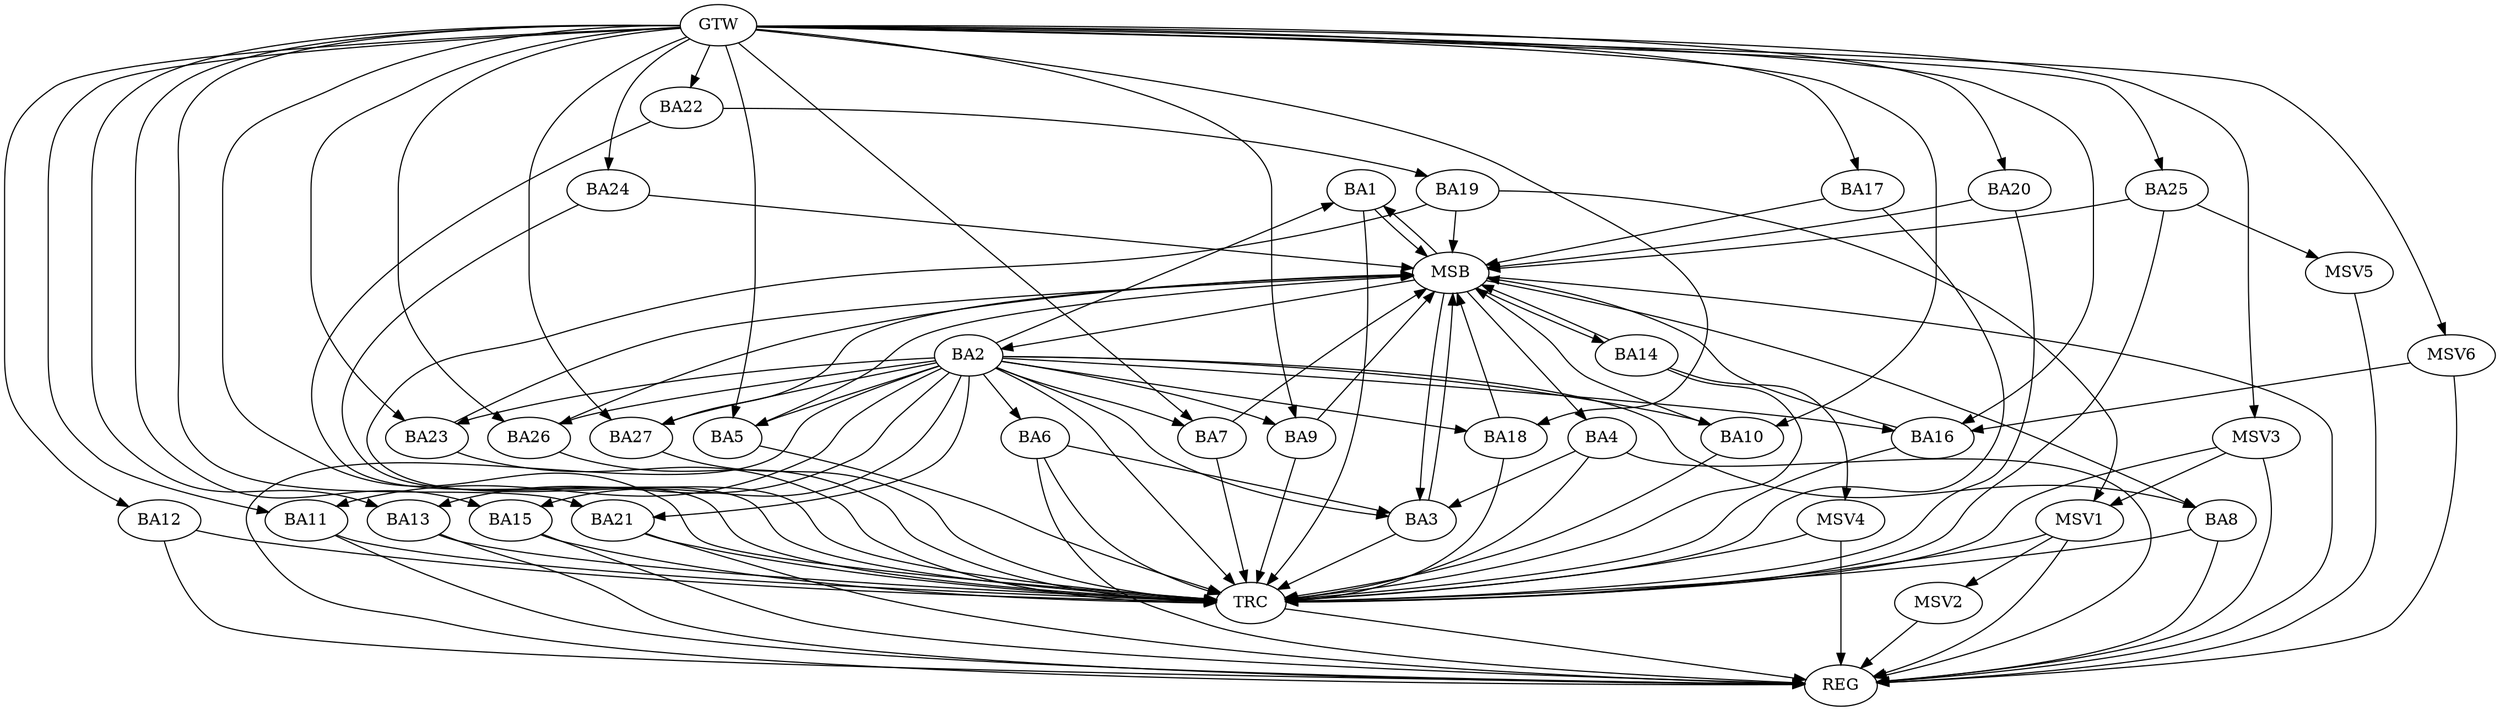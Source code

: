 strict digraph G {
  BA1 [ label="BA1" ];
  BA2 [ label="BA2" ];
  BA3 [ label="BA3" ];
  BA4 [ label="BA4" ];
  BA5 [ label="BA5" ];
  BA6 [ label="BA6" ];
  BA7 [ label="BA7" ];
  BA8 [ label="BA8" ];
  BA9 [ label="BA9" ];
  BA10 [ label="BA10" ];
  BA11 [ label="BA11" ];
  BA12 [ label="BA12" ];
  BA13 [ label="BA13" ];
  BA14 [ label="BA14" ];
  BA15 [ label="BA15" ];
  BA16 [ label="BA16" ];
  BA17 [ label="BA17" ];
  BA18 [ label="BA18" ];
  BA19 [ label="BA19" ];
  BA20 [ label="BA20" ];
  BA21 [ label="BA21" ];
  BA22 [ label="BA22" ];
  BA23 [ label="BA23" ];
  BA24 [ label="BA24" ];
  BA25 [ label="BA25" ];
  BA26 [ label="BA26" ];
  BA27 [ label="BA27" ];
  GTW [ label="GTW" ];
  REG [ label="REG" ];
  MSB [ label="MSB" ];
  TRC [ label="TRC" ];
  MSV1 [ label="MSV1" ];
  MSV2 [ label="MSV2" ];
  MSV3 [ label="MSV3" ];
  MSV4 [ label="MSV4" ];
  MSV5 [ label="MSV5" ];
  MSV6 [ label="MSV6" ];
  BA2 -> BA1;
  BA4 -> BA3;
  BA6 -> BA3;
  BA22 -> BA19;
  GTW -> BA5;
  GTW -> BA7;
  GTW -> BA9;
  GTW -> BA10;
  GTW -> BA11;
  GTW -> BA12;
  GTW -> BA13;
  GTW -> BA15;
  GTW -> BA16;
  GTW -> BA17;
  GTW -> BA18;
  GTW -> BA20;
  GTW -> BA21;
  GTW -> BA22;
  GTW -> BA23;
  GTW -> BA24;
  GTW -> BA25;
  GTW -> BA26;
  GTW -> BA27;
  BA2 -> REG;
  BA4 -> REG;
  BA6 -> REG;
  BA8 -> REG;
  BA11 -> REG;
  BA12 -> REG;
  BA13 -> REG;
  BA15 -> REG;
  BA21 -> REG;
  BA1 -> MSB;
  MSB -> BA2;
  MSB -> REG;
  BA3 -> MSB;
  MSB -> BA1;
  BA5 -> MSB;
  BA7 -> MSB;
  BA9 -> MSB;
  MSB -> BA4;
  BA10 -> MSB;
  BA14 -> MSB;
  BA16 -> MSB;
  BA17 -> MSB;
  BA18 -> MSB;
  BA19 -> MSB;
  BA20 -> MSB;
  BA23 -> MSB;
  BA24 -> MSB;
  BA25 -> MSB;
  MSB -> BA3;
  BA26 -> MSB;
  MSB -> BA8;
  BA27 -> MSB;
  MSB -> BA14;
  BA1 -> TRC;
  BA2 -> TRC;
  BA3 -> TRC;
  BA4 -> TRC;
  BA5 -> TRC;
  BA6 -> TRC;
  BA7 -> TRC;
  BA8 -> TRC;
  BA9 -> TRC;
  BA10 -> TRC;
  BA11 -> TRC;
  BA12 -> TRC;
  BA13 -> TRC;
  BA14 -> TRC;
  BA15 -> TRC;
  BA16 -> TRC;
  BA17 -> TRC;
  BA18 -> TRC;
  BA19 -> TRC;
  BA20 -> TRC;
  BA21 -> TRC;
  BA22 -> TRC;
  BA23 -> TRC;
  BA24 -> TRC;
  BA25 -> TRC;
  BA26 -> TRC;
  BA27 -> TRC;
  GTW -> TRC;
  TRC -> REG;
  BA2 -> BA6;
  BA2 -> BA21;
  BA2 -> BA9;
  BA2 -> BA11;
  BA2 -> BA23;
  BA2 -> BA5;
  BA2 -> BA26;
  BA2 -> BA18;
  BA2 -> BA27;
  BA2 -> BA8;
  BA2 -> BA13;
  BA2 -> BA7;
  BA2 -> BA15;
  BA2 -> BA10;
  BA2 -> BA3;
  BA2 -> BA16;
  BA19 -> MSV1;
  MSV1 -> REG;
  MSV1 -> TRC;
  MSV1 -> MSV2;
  MSV2 -> REG;
  MSV3 -> MSV1;
  GTW -> MSV3;
  MSV3 -> REG;
  MSV3 -> TRC;
  BA14 -> MSV4;
  MSV4 -> REG;
  MSV4 -> TRC;
  BA25 -> MSV5;
  MSV5 -> REG;
  MSV6 -> BA16;
  GTW -> MSV6;
  MSV6 -> REG;
}
